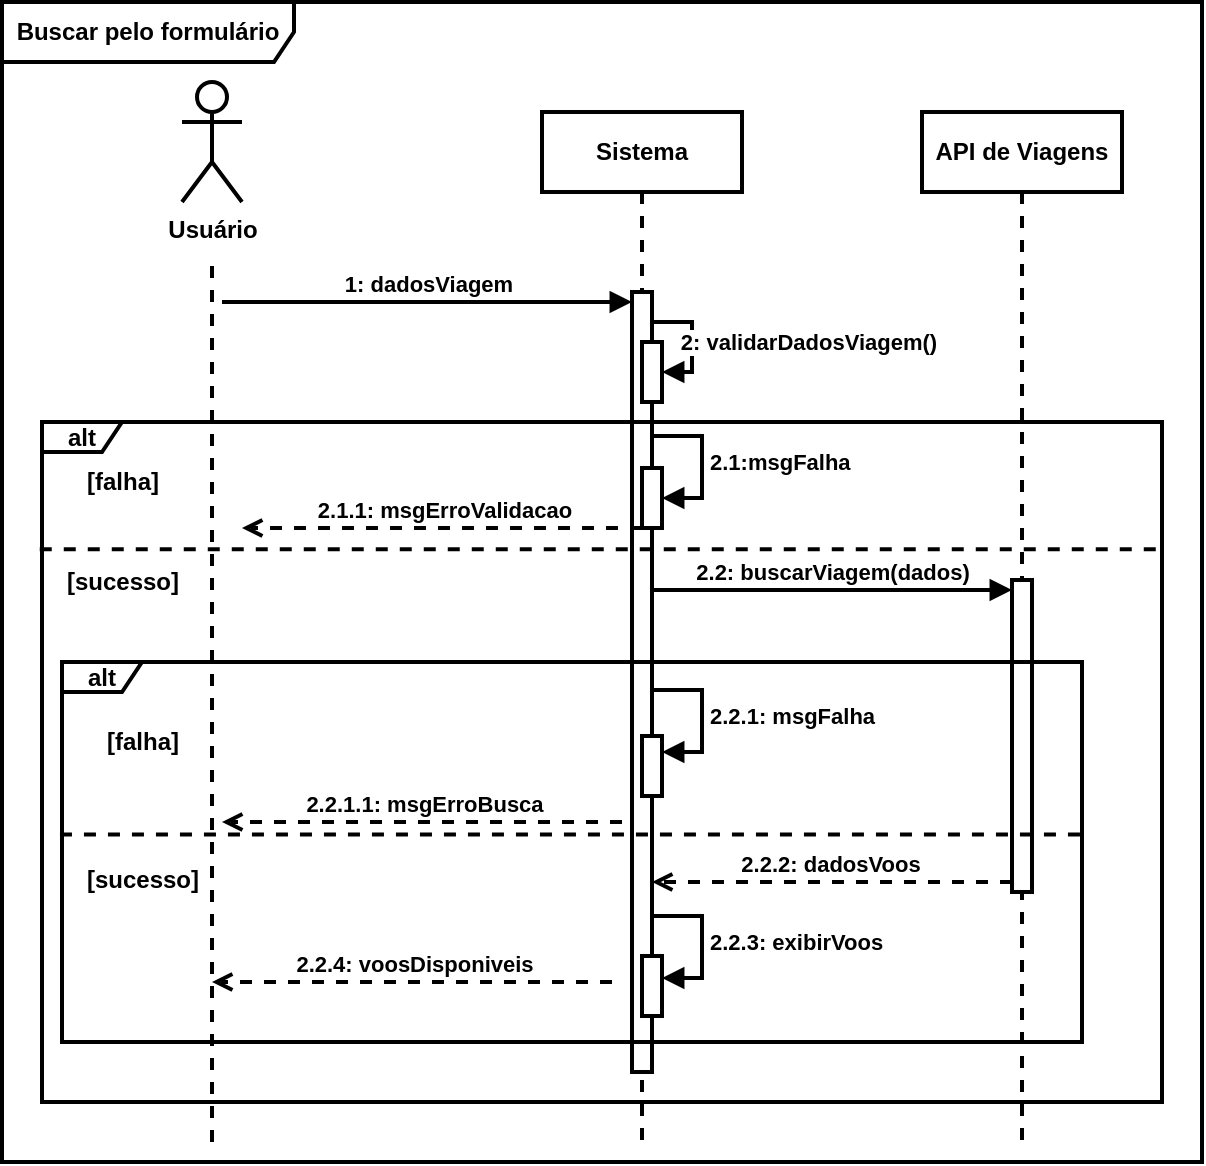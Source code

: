 <mxfile version="27.1.5">
  <diagram name="Página-1" id="cqVgN-48jrXK4Mdpr0NN">
    <mxGraphModel grid="1" page="1" gridSize="10" guides="1" tooltips="1" connect="1" arrows="1" fold="1" pageScale="1" pageWidth="827" pageHeight="1169" math="0" shadow="0">
      <root>
        <mxCell id="0" />
        <mxCell id="1" parent="0" />
        <mxCell id="u2oea60ZBr2Lamb2WjhP-47" value="Buscar pelo formulário" style="shape=umlFrame;whiteSpace=wrap;html=1;pointerEvents=0;width=146;height=30;fontStyle=1;strokeWidth=2;" vertex="1" parent="1">
          <mxGeometry x="960" y="70" width="600" height="580" as="geometry" />
        </mxCell>
        <mxCell id="u2oea60ZBr2Lamb2WjhP-48" value="Sistema" style="shape=umlLifeline;perimeter=lifelinePerimeter;whiteSpace=wrap;html=1;container=1;dropTarget=0;collapsible=0;recursiveResize=0;outlineConnect=0;portConstraint=eastwest;newEdgeStyle={&quot;curved&quot;:0,&quot;rounded&quot;:0};fontStyle=1;strokeWidth=2;" vertex="1" parent="1">
          <mxGeometry x="1230" y="125" width="100" height="515" as="geometry" />
        </mxCell>
        <mxCell id="u2oea60ZBr2Lamb2WjhP-54" value="" style="html=1;points=[[0,0,0,0,5],[0,1,0,0,-5],[1,0,0,0,5],[1,1,0,0,-5]];perimeter=orthogonalPerimeter;outlineConnect=0;targetShapes=umlLifeline;portConstraint=eastwest;newEdgeStyle={&quot;curved&quot;:0,&quot;rounded&quot;:0};strokeWidth=2;fontStyle=1" vertex="1" parent="u2oea60ZBr2Lamb2WjhP-48">
          <mxGeometry x="45" y="90" width="10" height="390" as="geometry" />
        </mxCell>
        <mxCell id="u2oea60ZBr2Lamb2WjhP-79" value="" style="html=1;points=[[0,0,0,0,5],[0,1,0,0,-5],[1,0,0,0,5],[1,1,0,0,-5]];perimeter=orthogonalPerimeter;outlineConnect=0;targetShapes=umlLifeline;portConstraint=eastwest;newEdgeStyle={&quot;curved&quot;:0,&quot;rounded&quot;:0};strokeWidth=2;fontStyle=1" vertex="1" parent="u2oea60ZBr2Lamb2WjhP-48">
          <mxGeometry x="50" y="312" width="10" height="30" as="geometry" />
        </mxCell>
        <mxCell id="u2oea60ZBr2Lamb2WjhP-80" value="2.2.1: msgFalha" style="html=1;align=left;spacingLeft=2;endArrow=block;rounded=0;edgeStyle=orthogonalEdgeStyle;curved=0;rounded=0;strokeWidth=2;fontStyle=1" edge="1" parent="u2oea60ZBr2Lamb2WjhP-48">
          <mxGeometry relative="1" as="geometry">
            <mxPoint x="55" y="289" as="sourcePoint" />
            <Array as="points">
              <mxPoint x="80" y="289" />
              <mxPoint x="80" y="320" />
            </Array>
            <mxPoint x="60" y="320" as="targetPoint" />
          </mxGeometry>
        </mxCell>
        <mxCell id="u2oea60ZBr2Lamb2WjhP-81" value="" style="html=1;points=[[0,0,0,0,5],[0,1,0,0,-5],[1,0,0,0,5],[1,1,0,0,-5]];perimeter=orthogonalPerimeter;outlineConnect=0;targetShapes=umlLifeline;portConstraint=eastwest;newEdgeStyle={&quot;curved&quot;:0,&quot;rounded&quot;:0};strokeWidth=2;fontStyle=1" vertex="1" parent="u2oea60ZBr2Lamb2WjhP-48">
          <mxGeometry x="50" y="422" width="10" height="30" as="geometry" />
        </mxCell>
        <mxCell id="u2oea60ZBr2Lamb2WjhP-82" value="2.2.3: exibirVoos" style="html=1;align=left;spacingLeft=2;endArrow=block;rounded=0;edgeStyle=orthogonalEdgeStyle;curved=0;rounded=0;strokeWidth=2;fontStyle=1" edge="1" parent="u2oea60ZBr2Lamb2WjhP-48">
          <mxGeometry x="0.005" relative="1" as="geometry">
            <mxPoint x="55" y="402" as="sourcePoint" />
            <Array as="points">
              <mxPoint x="80" y="402" />
              <mxPoint x="80" y="433" />
            </Array>
            <mxPoint x="60" y="433" as="targetPoint" />
            <mxPoint as="offset" />
          </mxGeometry>
        </mxCell>
        <mxCell id="u2oea60ZBr2Lamb2WjhP-49" value="API de Viagens" style="shape=umlLifeline;perimeter=lifelinePerimeter;whiteSpace=wrap;html=1;container=1;dropTarget=0;collapsible=0;recursiveResize=0;outlineConnect=0;portConstraint=eastwest;newEdgeStyle={&quot;curved&quot;:0,&quot;rounded&quot;:0};fontStyle=1;strokeWidth=2;" vertex="1" parent="1">
          <mxGeometry x="1420" y="125" width="100" height="515" as="geometry" />
        </mxCell>
        <mxCell id="u2oea60ZBr2Lamb2WjhP-55" value="" style="html=1;points=[[0,0,0,0,5],[0,1,0,0,-5],[1,0,0,0,5],[1,1,0,0,-5]];perimeter=orthogonalPerimeter;outlineConnect=0;targetShapes=umlLifeline;portConstraint=eastwest;newEdgeStyle={&quot;curved&quot;:0,&quot;rounded&quot;:0};strokeWidth=2;fontStyle=1" vertex="1" parent="u2oea60ZBr2Lamb2WjhP-49">
          <mxGeometry x="45" y="234" width="10" height="156" as="geometry" />
        </mxCell>
        <mxCell id="u2oea60ZBr2Lamb2WjhP-51" value="&lt;span&gt;Usuário&lt;/span&gt;" style="shape=umlActor;verticalLabelPosition=bottom;verticalAlign=top;html=1;outlineConnect=0;strokeWidth=2;fontStyle=1" vertex="1" parent="1">
          <mxGeometry x="1050" y="110" width="30" height="60" as="geometry" />
        </mxCell>
        <mxCell id="u2oea60ZBr2Lamb2WjhP-52" value="" style="endArrow=none;dashed=1;html=1;rounded=0;fontStyle=1;strokeWidth=2;" edge="1" parent="1">
          <mxGeometry width="50" height="50" relative="1" as="geometry">
            <mxPoint x="1065" y="640" as="sourcePoint" />
            <mxPoint x="1065" y="200" as="targetPoint" />
          </mxGeometry>
        </mxCell>
        <mxCell id="u2oea60ZBr2Lamb2WjhP-53" value="1: dadosViagem" style="html=1;verticalAlign=bottom;endArrow=block;curved=0;rounded=0;strokeWidth=2;fontStyle=1" edge="1" parent="1" target="u2oea60ZBr2Lamb2WjhP-54">
          <mxGeometry width="80" relative="1" as="geometry">
            <mxPoint x="1070" y="220" as="sourcePoint" />
            <mxPoint x="1270" y="220" as="targetPoint" />
            <Array as="points">
              <mxPoint x="1095.5" y="220" />
            </Array>
          </mxGeometry>
        </mxCell>
        <mxCell id="u2oea60ZBr2Lamb2WjhP-57" value="" style="html=1;points=[[0,0,0,0,5],[0,1,0,0,-5],[1,0,0,0,5],[1,1,0,0,-5]];perimeter=orthogonalPerimeter;outlineConnect=0;targetShapes=umlLifeline;portConstraint=eastwest;newEdgeStyle={&quot;curved&quot;:0,&quot;rounded&quot;:0};strokeWidth=2;fontStyle=1" vertex="1" parent="1">
          <mxGeometry x="1280" y="240" width="10" height="30" as="geometry" />
        </mxCell>
        <mxCell id="u2oea60ZBr2Lamb2WjhP-58" style="edgeStyle=orthogonalEdgeStyle;rounded=0;orthogonalLoop=1;jettySize=auto;html=1;curved=0;endArrow=block;endFill=1;fontStyle=1;strokeWidth=2;" edge="1" parent="1" target="u2oea60ZBr2Lamb2WjhP-57">
          <mxGeometry relative="1" as="geometry">
            <mxPoint x="1285" y="230" as="sourcePoint" />
            <Array as="points">
              <mxPoint x="1285" y="230" />
              <mxPoint x="1305" y="230" />
              <mxPoint x="1305" y="255" />
            </Array>
          </mxGeometry>
        </mxCell>
        <mxCell id="u2oea60ZBr2Lamb2WjhP-59" value="2: validarDadosViagem()" style="edgeLabel;html=1;align=center;verticalAlign=middle;resizable=0;points=[];fontStyle=1" vertex="1" connectable="0" parent="u2oea60ZBr2Lamb2WjhP-58">
          <mxGeometry x="0.006" y="-1" relative="1" as="geometry">
            <mxPoint x="59" as="offset" />
          </mxGeometry>
        </mxCell>
        <mxCell id="u2oea60ZBr2Lamb2WjhP-60" value="alt" style="shape=umlFrame;whiteSpace=wrap;html=1;pointerEvents=0;width=40;height=15;fontStyle=1;strokeWidth=2;" vertex="1" parent="1">
          <mxGeometry x="980" y="280" width="560" height="340" as="geometry" />
        </mxCell>
        <mxCell id="u2oea60ZBr2Lamb2WjhP-61" value="[sucesso]" style="text;html=1;align=center;verticalAlign=middle;resizable=0;points=[];autosize=1;strokeColor=none;fillColor=none;fontStyle=1" vertex="1" parent="1">
          <mxGeometry x="985" y="345" width="70" height="30" as="geometry" />
        </mxCell>
        <mxCell id="u2oea60ZBr2Lamb2WjhP-62" value="[falha]" style="text;html=1;align=center;verticalAlign=middle;resizable=0;points=[];autosize=1;strokeColor=none;fillColor=none;fontStyle=1" vertex="1" parent="1">
          <mxGeometry x="990" y="295" width="60" height="30" as="geometry" />
        </mxCell>
        <mxCell id="u2oea60ZBr2Lamb2WjhP-63" value="" style="endArrow=none;dashed=1;html=1;rounded=0;exitX=-0.002;exitY=0.468;exitDx=0;exitDy=0;exitPerimeter=0;entryX=1;entryY=0.468;entryDx=0;entryDy=0;entryPerimeter=0;fontStyle=1;strokeWidth=2;" edge="1" parent="1">
          <mxGeometry width="50" height="50" relative="1" as="geometry">
            <mxPoint x="978.88" y="343.58" as="sourcePoint" />
            <mxPoint x="1540" y="343.58" as="targetPoint" />
          </mxGeometry>
        </mxCell>
        <mxCell id="u2oea60ZBr2Lamb2WjhP-66" value="" style="html=1;points=[[0,0,0,0,5],[0,1,0,0,-5],[1,0,0,0,5],[1,1,0,0,-5]];perimeter=orthogonalPerimeter;outlineConnect=0;targetShapes=umlLifeline;portConstraint=eastwest;newEdgeStyle={&quot;curved&quot;:0,&quot;rounded&quot;:0};strokeWidth=2;fontStyle=1" vertex="1" parent="1">
          <mxGeometry x="1280" y="303" width="10" height="30" as="geometry" />
        </mxCell>
        <mxCell id="u2oea60ZBr2Lamb2WjhP-67" value="2.1:msgFalha" style="html=1;align=left;spacingLeft=2;endArrow=block;rounded=0;edgeStyle=orthogonalEdgeStyle;curved=0;rounded=0;strokeWidth=2;fontStyle=1" edge="1" parent="1" target="u2oea60ZBr2Lamb2WjhP-66">
          <mxGeometry relative="1" as="geometry">
            <mxPoint x="1285" y="287" as="sourcePoint" />
            <Array as="points">
              <mxPoint x="1310" y="287" />
              <mxPoint x="1310" y="318" />
            </Array>
            <mxPoint x="1290" y="307" as="targetPoint" />
          </mxGeometry>
        </mxCell>
        <mxCell id="u2oea60ZBr2Lamb2WjhP-70" style="edgeStyle=orthogonalEdgeStyle;rounded=0;orthogonalLoop=1;jettySize=auto;html=1;curved=0;endArrow=block;endFill=1;entryX=0;entryY=0;entryDx=0;entryDy=5;entryPerimeter=0;fontStyle=1;strokeWidth=2;" edge="1" parent="1" target="u2oea60ZBr2Lamb2WjhP-55">
          <mxGeometry relative="1" as="geometry">
            <mxPoint x="1285" y="364" as="sourcePoint" />
            <mxPoint x="1465" y="364" as="targetPoint" />
            <Array as="points">
              <mxPoint x="1465" y="364" />
            </Array>
          </mxGeometry>
        </mxCell>
        <mxCell id="u2oea60ZBr2Lamb2WjhP-71" value="2.2: buscarViagem(dados)" style="edgeLabel;html=1;align=center;verticalAlign=middle;resizable=0;points=[];fontStyle=1" vertex="1" connectable="0" parent="u2oea60ZBr2Lamb2WjhP-70">
          <mxGeometry x="-0.002" y="-4" relative="1" as="geometry">
            <mxPoint y="-13" as="offset" />
          </mxGeometry>
        </mxCell>
        <mxCell id="u2oea60ZBr2Lamb2WjhP-73" value="alt" style="shape=umlFrame;whiteSpace=wrap;html=1;pointerEvents=0;width=40;height=15;fontStyle=1;strokeWidth=2;" vertex="1" parent="1">
          <mxGeometry x="990" y="400" width="510" height="190" as="geometry" />
        </mxCell>
        <mxCell id="u2oea60ZBr2Lamb2WjhP-74" value="" style="endArrow=none;dashed=1;html=1;rounded=0;exitX=-0.002;exitY=0.472;exitDx=0;exitDy=0;exitPerimeter=0;entryX=1.001;entryY=0.472;entryDx=0;entryDy=0;entryPerimeter=0;fontStyle=1;strokeWidth=2;" edge="1" parent="1">
          <mxGeometry width="50" height="50" relative="1" as="geometry">
            <mxPoint x="988.98" y="486.28" as="sourcePoint" />
            <mxPoint x="1500.51" y="486.28" as="targetPoint" />
          </mxGeometry>
        </mxCell>
        <mxCell id="u2oea60ZBr2Lamb2WjhP-75" value="[falha]" style="text;html=1;align=center;verticalAlign=middle;resizable=0;points=[];autosize=1;strokeColor=none;fillColor=none;fontStyle=1" vertex="1" parent="1">
          <mxGeometry x="1000" y="425" width="60" height="30" as="geometry" />
        </mxCell>
        <mxCell id="u2oea60ZBr2Lamb2WjhP-76" value="[sucesso]" style="text;html=1;align=center;verticalAlign=middle;resizable=0;points=[];autosize=1;strokeColor=none;fillColor=none;fontStyle=1" vertex="1" parent="1">
          <mxGeometry x="995" y="494" width="70" height="30" as="geometry" />
        </mxCell>
        <mxCell id="JRBfEY2AuvJ-pAoUtXSr-2" value="" style="html=1;verticalAlign=bottom;labelBackgroundColor=none;endArrow=open;endFill=0;dashed=1;rounded=0;exitX=0;exitY=1;exitDx=0;exitDy=-5;exitPerimeter=0;fontStyle=1;strokeWidth=2;" edge="1" parent="1" source="u2oea60ZBr2Lamb2WjhP-55" target="u2oea60ZBr2Lamb2WjhP-54">
          <mxGeometry width="160" relative="1" as="geometry">
            <mxPoint x="1470" y="392.17" as="sourcePoint" />
            <mxPoint x="1290" y="390" as="targetPoint" />
          </mxGeometry>
        </mxCell>
        <mxCell id="u2oea60ZBr2Lamb2WjhP-85" value="2.2.2: dadosVoos" style="edgeLabel;html=1;align=center;verticalAlign=middle;resizable=0;points=[];fontStyle=1" connectable="0" vertex="1" parent="JRBfEY2AuvJ-pAoUtXSr-2">
          <mxGeometry x="0.138" y="-2" relative="1" as="geometry">
            <mxPoint x="11" y="-7" as="offset" />
          </mxGeometry>
        </mxCell>
        <mxCell id="MEaYo2VLe5U3QCGX42gc-1" style="edgeStyle=orthogonalEdgeStyle;rounded=0;orthogonalLoop=1;jettySize=auto;html=1;curved=0;dashed=1;endArrow=open;endFill=0;fontStyle=1;strokeWidth=2;" edge="1" parent="1">
          <mxGeometry relative="1" as="geometry">
            <Array as="points">
              <mxPoint x="1095.33" y="332.5" />
            </Array>
            <mxPoint x="1280" y="333" as="sourcePoint" />
            <mxPoint x="1080" y="333" as="targetPoint" />
          </mxGeometry>
        </mxCell>
        <mxCell id="MEaYo2VLe5U3QCGX42gc-2" value="2.1.1: msgErroValidacao" style="edgeLabel;html=1;align=center;verticalAlign=middle;resizable=0;points=[];fontStyle=1" connectable="0" vertex="1" parent="MEaYo2VLe5U3QCGX42gc-1">
          <mxGeometry x="0.055" y="-1" relative="1" as="geometry">
            <mxPoint x="6" y="-8" as="offset" />
          </mxGeometry>
        </mxCell>
        <mxCell id="MEaYo2VLe5U3QCGX42gc-5" style="edgeStyle=orthogonalEdgeStyle;rounded=0;orthogonalLoop=1;jettySize=auto;html=1;curved=0;dashed=1;endArrow=open;endFill=0;fontStyle=1;strokeWidth=2;" edge="1" parent="1">
          <mxGeometry relative="1" as="geometry">
            <Array as="points">
              <mxPoint x="1085.33" y="479.5" />
            </Array>
            <mxPoint x="1270" y="480" as="sourcePoint" />
            <mxPoint x="1070" y="480" as="targetPoint" />
          </mxGeometry>
        </mxCell>
        <mxCell id="MEaYo2VLe5U3QCGX42gc-6" value="2.2.1.1: msgErroBusca" style="edgeLabel;html=1;align=center;verticalAlign=middle;resizable=0;points=[];fontStyle=1" connectable="0" vertex="1" parent="MEaYo2VLe5U3QCGX42gc-5">
          <mxGeometry x="0.055" y="-1" relative="1" as="geometry">
            <mxPoint x="6" y="-8" as="offset" />
          </mxGeometry>
        </mxCell>
        <mxCell id="MEaYo2VLe5U3QCGX42gc-8" style="edgeStyle=orthogonalEdgeStyle;rounded=0;orthogonalLoop=1;jettySize=auto;html=1;curved=0;dashed=1;endArrow=open;endFill=0;fontStyle=1;strokeWidth=2;" edge="1" parent="1">
          <mxGeometry relative="1" as="geometry">
            <Array as="points">
              <mxPoint x="1080.33" y="559.5" />
            </Array>
            <mxPoint x="1265" y="560" as="sourcePoint" />
            <mxPoint x="1065" y="560" as="targetPoint" />
          </mxGeometry>
        </mxCell>
        <mxCell id="MEaYo2VLe5U3QCGX42gc-9" value="2.2.4: voosDisponiveis" style="edgeLabel;html=1;align=center;verticalAlign=middle;resizable=0;points=[];fontStyle=1" connectable="0" vertex="1" parent="MEaYo2VLe5U3QCGX42gc-8">
          <mxGeometry x="0.055" y="-1" relative="1" as="geometry">
            <mxPoint x="6" y="-8" as="offset" />
          </mxGeometry>
        </mxCell>
      </root>
    </mxGraphModel>
  </diagram>
</mxfile>
